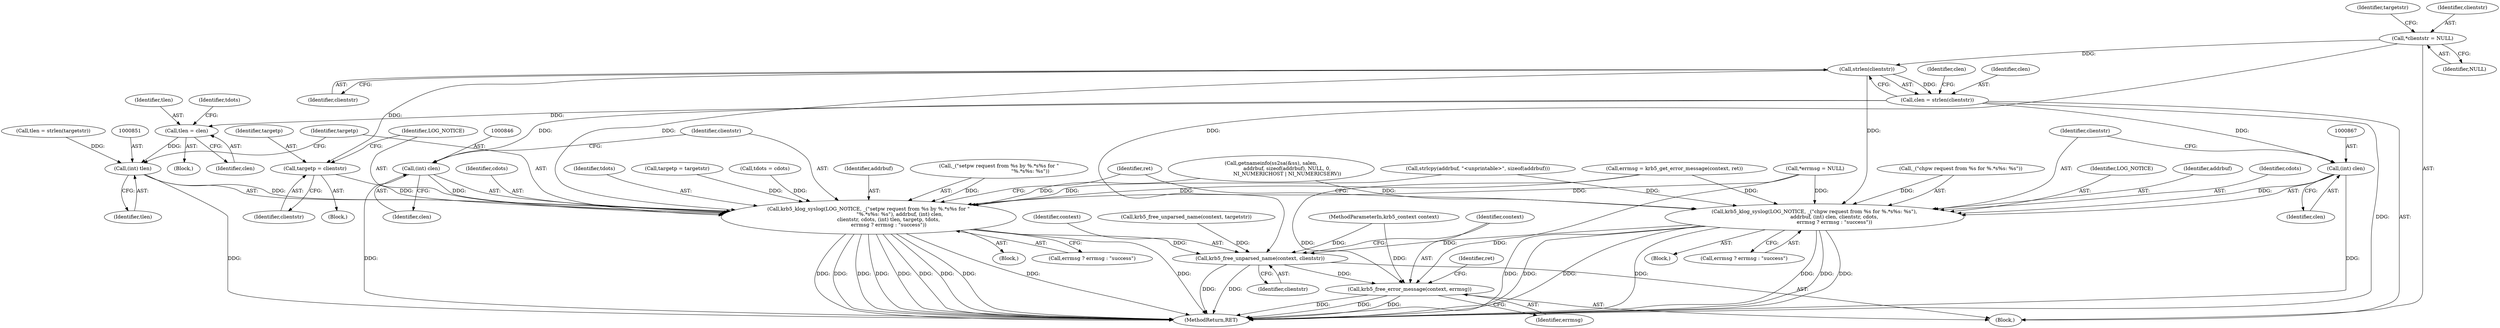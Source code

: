 digraph "0_krb5_cf1a0c411b2668c57c41e9c4efd15ba17b6b322c@API" {
"1000676" [label="(Call,strlen(clientstr))"];
"1000170" [label="(Call,*clientstr = NULL)"];
"1000674" [label="(Call,clen = strlen(clientstr))"];
"1000817" [label="(Call,tlen = clen)"];
"1000850" [label="(Call,(int) tlen)"];
"1000840" [label="(Call,krb5_klog_syslog(LOG_NOTICE, _(\"setpw request from %s by %.*s%s for \"\n                                       \"%.*s%s: %s\"), addrbuf, (int) clen,\n                         clientstr, cdots, (int) tlen, targetp, tdots,\n                         errmsg ? errmsg : \"success\"))"];
"1001252" [label="(Call,krb5_free_unparsed_name(context, clientstr))"];
"1001255" [label="(Call,krb5_free_error_message(context, errmsg))"];
"1000845" [label="(Call,(int) clen)"];
"1000866" [label="(Call,(int) clen)"];
"1000861" [label="(Call,krb5_klog_syslog(LOG_NOTICE, _(\"chpw request from %s for %.*s%s: %s\"),\n                         addrbuf, (int) clen, clientstr, cdots,\n                         errmsg ? errmsg : \"success\"))"];
"1000837" [label="(Call,targetp = clientstr)"];
"1000821" [label="(Identifier,tdots)"];
"1001253" [label="(Identifier,context)"];
"1000675" [label="(Identifier,clen)"];
"1000680" [label="(Identifier,clen)"];
"1000799" [label="(Call,strlcpy(addrbuf, \"<unprintable>\", sizeof(addrbuf)))"];
"1000676" [label="(Call,strlen(clientstr))"];
"1001252" [label="(Call,krb5_free_unparsed_name(context, clientstr))"];
"1000866" [label="(Call,(int) clen)"];
"1001259" [label="(Identifier,ret)"];
"1000170" [label="(Call,*clientstr = NULL)"];
"1000130" [label="(Block,)"];
"1000175" [label="(Identifier,targetstr)"];
"1001249" [label="(Call,krb5_free_unparsed_name(context, targetstr))"];
"1000865" [label="(Identifier,addrbuf)"];
"1000849" [label="(Identifier,cdots)"];
"1000871" [label="(Call,errmsg ? errmsg : \"success\")"];
"1000816" [label="(Block,)"];
"1000863" [label="(Call,_(\"chpw request from %s for %.*s%s: %s\"))"];
"1000876" [label="(Identifier,ret)"];
"1000860" [label="(Block,)"];
"1000172" [label="(Identifier,NULL)"];
"1000845" [label="(Call,(int) clen)"];
"1000837" [label="(Call,targetp = clientstr)"];
"1000838" [label="(Identifier,targetp)"];
"1000870" [label="(Identifier,cdots)"];
"1000847" [label="(Identifier,clen)"];
"1001255" [label="(Call,krb5_free_error_message(context, errmsg))"];
"1000171" [label="(Identifier,clientstr)"];
"1000122" [label="(MethodParameterIn,krb5_context context)"];
"1000827" [label="(Block,)"];
"1000852" [label="(Identifier,tlen)"];
"1000785" [label="(Call,getnameinfo(ss2sa(&ss), salen,\n                    addrbuf, sizeof(addrbuf), NULL, 0,\n                    NI_NUMERICHOST | NI_NUMERICSERV))"];
"1000818" [label="(Identifier,tlen)"];
"1000819" [label="(Identifier,clen)"];
"1000842" [label="(Call,_(\"setpw request from %s by %.*s%s for \"\n                                       \"%.*s%s: %s\"))"];
"1001257" [label="(Identifier,errmsg)"];
"1000808" [label="(Block,)"];
"1000844" [label="(Identifier,addrbuf)"];
"1000853" [label="(Identifier,targetp)"];
"1000841" [label="(Identifier,LOG_NOTICE)"];
"1000869" [label="(Identifier,clientstr)"];
"1000861" [label="(Call,krb5_klog_syslog(LOG_NOTICE, _(\"chpw request from %s for %.*s%s: %s\"),\n                         addrbuf, (int) clen, clientstr, cdots,\n                         errmsg ? errmsg : \"success\"))"];
"1000854" [label="(Identifier,tdots)"];
"1000839" [label="(Identifier,clientstr)"];
"1000677" [label="(Identifier,clientstr)"];
"1000828" [label="(Call,tlen = strlen(targetstr))"];
"1000823" [label="(Call,targetp = targetstr)"];
"1001260" [label="(MethodReturn,RET)"];
"1001256" [label="(Identifier,context)"];
"1000178" [label="(Call,*errmsg = NULL)"];
"1000817" [label="(Call,tlen = clen)"];
"1000868" [label="(Identifier,clen)"];
"1000674" [label="(Call,clen = strlen(clientstr))"];
"1000840" [label="(Call,krb5_klog_syslog(LOG_NOTICE, _(\"setpw request from %s by %.*s%s for \"\n                                       \"%.*s%s: %s\"), addrbuf, (int) clen,\n                         clientstr, cdots, (int) tlen, targetp, tdots,\n                         errmsg ? errmsg : \"success\"))"];
"1000820" [label="(Call,tdots = cdots)"];
"1000848" [label="(Identifier,clientstr)"];
"1000654" [label="(Call,errmsg = krb5_get_error_message(context, ret))"];
"1000850" [label="(Call,(int) tlen)"];
"1001254" [label="(Identifier,clientstr)"];
"1000855" [label="(Call,errmsg ? errmsg : \"success\")"];
"1000862" [label="(Identifier,LOG_NOTICE)"];
"1000676" -> "1000674"  [label="AST: "];
"1000676" -> "1000677"  [label="CFG: "];
"1000677" -> "1000676"  [label="AST: "];
"1000674" -> "1000676"  [label="CFG: "];
"1000676" -> "1000674"  [label="DDG: "];
"1000170" -> "1000676"  [label="DDG: "];
"1000676" -> "1000837"  [label="DDG: "];
"1000676" -> "1000840"  [label="DDG: "];
"1000676" -> "1000861"  [label="DDG: "];
"1000170" -> "1000130"  [label="AST: "];
"1000170" -> "1000172"  [label="CFG: "];
"1000171" -> "1000170"  [label="AST: "];
"1000172" -> "1000170"  [label="AST: "];
"1000175" -> "1000170"  [label="CFG: "];
"1000170" -> "1001252"  [label="DDG: "];
"1000674" -> "1000130"  [label="AST: "];
"1000675" -> "1000674"  [label="AST: "];
"1000680" -> "1000674"  [label="CFG: "];
"1000674" -> "1001260"  [label="DDG: "];
"1000674" -> "1000817"  [label="DDG: "];
"1000674" -> "1000845"  [label="DDG: "];
"1000674" -> "1000866"  [label="DDG: "];
"1000817" -> "1000816"  [label="AST: "];
"1000817" -> "1000819"  [label="CFG: "];
"1000818" -> "1000817"  [label="AST: "];
"1000819" -> "1000817"  [label="AST: "];
"1000821" -> "1000817"  [label="CFG: "];
"1000817" -> "1000850"  [label="DDG: "];
"1000850" -> "1000840"  [label="AST: "];
"1000850" -> "1000852"  [label="CFG: "];
"1000851" -> "1000850"  [label="AST: "];
"1000852" -> "1000850"  [label="AST: "];
"1000853" -> "1000850"  [label="CFG: "];
"1000850" -> "1001260"  [label="DDG: "];
"1000850" -> "1000840"  [label="DDG: "];
"1000828" -> "1000850"  [label="DDG: "];
"1000840" -> "1000808"  [label="AST: "];
"1000840" -> "1000855"  [label="CFG: "];
"1000841" -> "1000840"  [label="AST: "];
"1000842" -> "1000840"  [label="AST: "];
"1000844" -> "1000840"  [label="AST: "];
"1000845" -> "1000840"  [label="AST: "];
"1000848" -> "1000840"  [label="AST: "];
"1000849" -> "1000840"  [label="AST: "];
"1000853" -> "1000840"  [label="AST: "];
"1000854" -> "1000840"  [label="AST: "];
"1000855" -> "1000840"  [label="AST: "];
"1000876" -> "1000840"  [label="CFG: "];
"1000840" -> "1001260"  [label="DDG: "];
"1000840" -> "1001260"  [label="DDG: "];
"1000840" -> "1001260"  [label="DDG: "];
"1000840" -> "1001260"  [label="DDG: "];
"1000840" -> "1001260"  [label="DDG: "];
"1000840" -> "1001260"  [label="DDG: "];
"1000840" -> "1001260"  [label="DDG: "];
"1000840" -> "1001260"  [label="DDG: "];
"1000840" -> "1001260"  [label="DDG: "];
"1000840" -> "1001260"  [label="DDG: "];
"1000842" -> "1000840"  [label="DDG: "];
"1000785" -> "1000840"  [label="DDG: "];
"1000799" -> "1000840"  [label="DDG: "];
"1000845" -> "1000840"  [label="DDG: "];
"1000837" -> "1000840"  [label="DDG: "];
"1000823" -> "1000840"  [label="DDG: "];
"1000820" -> "1000840"  [label="DDG: "];
"1000654" -> "1000840"  [label="DDG: "];
"1000178" -> "1000840"  [label="DDG: "];
"1000840" -> "1001252"  [label="DDG: "];
"1001252" -> "1000130"  [label="AST: "];
"1001252" -> "1001254"  [label="CFG: "];
"1001253" -> "1001252"  [label="AST: "];
"1001254" -> "1001252"  [label="AST: "];
"1001256" -> "1001252"  [label="CFG: "];
"1001252" -> "1001260"  [label="DDG: "];
"1001252" -> "1001260"  [label="DDG: "];
"1001249" -> "1001252"  [label="DDG: "];
"1000122" -> "1001252"  [label="DDG: "];
"1000861" -> "1001252"  [label="DDG: "];
"1001252" -> "1001255"  [label="DDG: "];
"1001255" -> "1000130"  [label="AST: "];
"1001255" -> "1001257"  [label="CFG: "];
"1001256" -> "1001255"  [label="AST: "];
"1001257" -> "1001255"  [label="AST: "];
"1001259" -> "1001255"  [label="CFG: "];
"1001255" -> "1001260"  [label="DDG: "];
"1001255" -> "1001260"  [label="DDG: "];
"1001255" -> "1001260"  [label="DDG: "];
"1000122" -> "1001255"  [label="DDG: "];
"1000178" -> "1001255"  [label="DDG: "];
"1000654" -> "1001255"  [label="DDG: "];
"1000845" -> "1000847"  [label="CFG: "];
"1000846" -> "1000845"  [label="AST: "];
"1000847" -> "1000845"  [label="AST: "];
"1000848" -> "1000845"  [label="CFG: "];
"1000845" -> "1001260"  [label="DDG: "];
"1000866" -> "1000861"  [label="AST: "];
"1000866" -> "1000868"  [label="CFG: "];
"1000867" -> "1000866"  [label="AST: "];
"1000868" -> "1000866"  [label="AST: "];
"1000869" -> "1000866"  [label="CFG: "];
"1000866" -> "1001260"  [label="DDG: "];
"1000866" -> "1000861"  [label="DDG: "];
"1000861" -> "1000860"  [label="AST: "];
"1000861" -> "1000871"  [label="CFG: "];
"1000862" -> "1000861"  [label="AST: "];
"1000863" -> "1000861"  [label="AST: "];
"1000865" -> "1000861"  [label="AST: "];
"1000869" -> "1000861"  [label="AST: "];
"1000870" -> "1000861"  [label="AST: "];
"1000871" -> "1000861"  [label="AST: "];
"1000876" -> "1000861"  [label="CFG: "];
"1000861" -> "1001260"  [label="DDG: "];
"1000861" -> "1001260"  [label="DDG: "];
"1000861" -> "1001260"  [label="DDG: "];
"1000861" -> "1001260"  [label="DDG: "];
"1000861" -> "1001260"  [label="DDG: "];
"1000861" -> "1001260"  [label="DDG: "];
"1000861" -> "1001260"  [label="DDG: "];
"1000863" -> "1000861"  [label="DDG: "];
"1000785" -> "1000861"  [label="DDG: "];
"1000799" -> "1000861"  [label="DDG: "];
"1000654" -> "1000861"  [label="DDG: "];
"1000178" -> "1000861"  [label="DDG: "];
"1000837" -> "1000827"  [label="AST: "];
"1000837" -> "1000839"  [label="CFG: "];
"1000838" -> "1000837"  [label="AST: "];
"1000839" -> "1000837"  [label="AST: "];
"1000841" -> "1000837"  [label="CFG: "];
}
